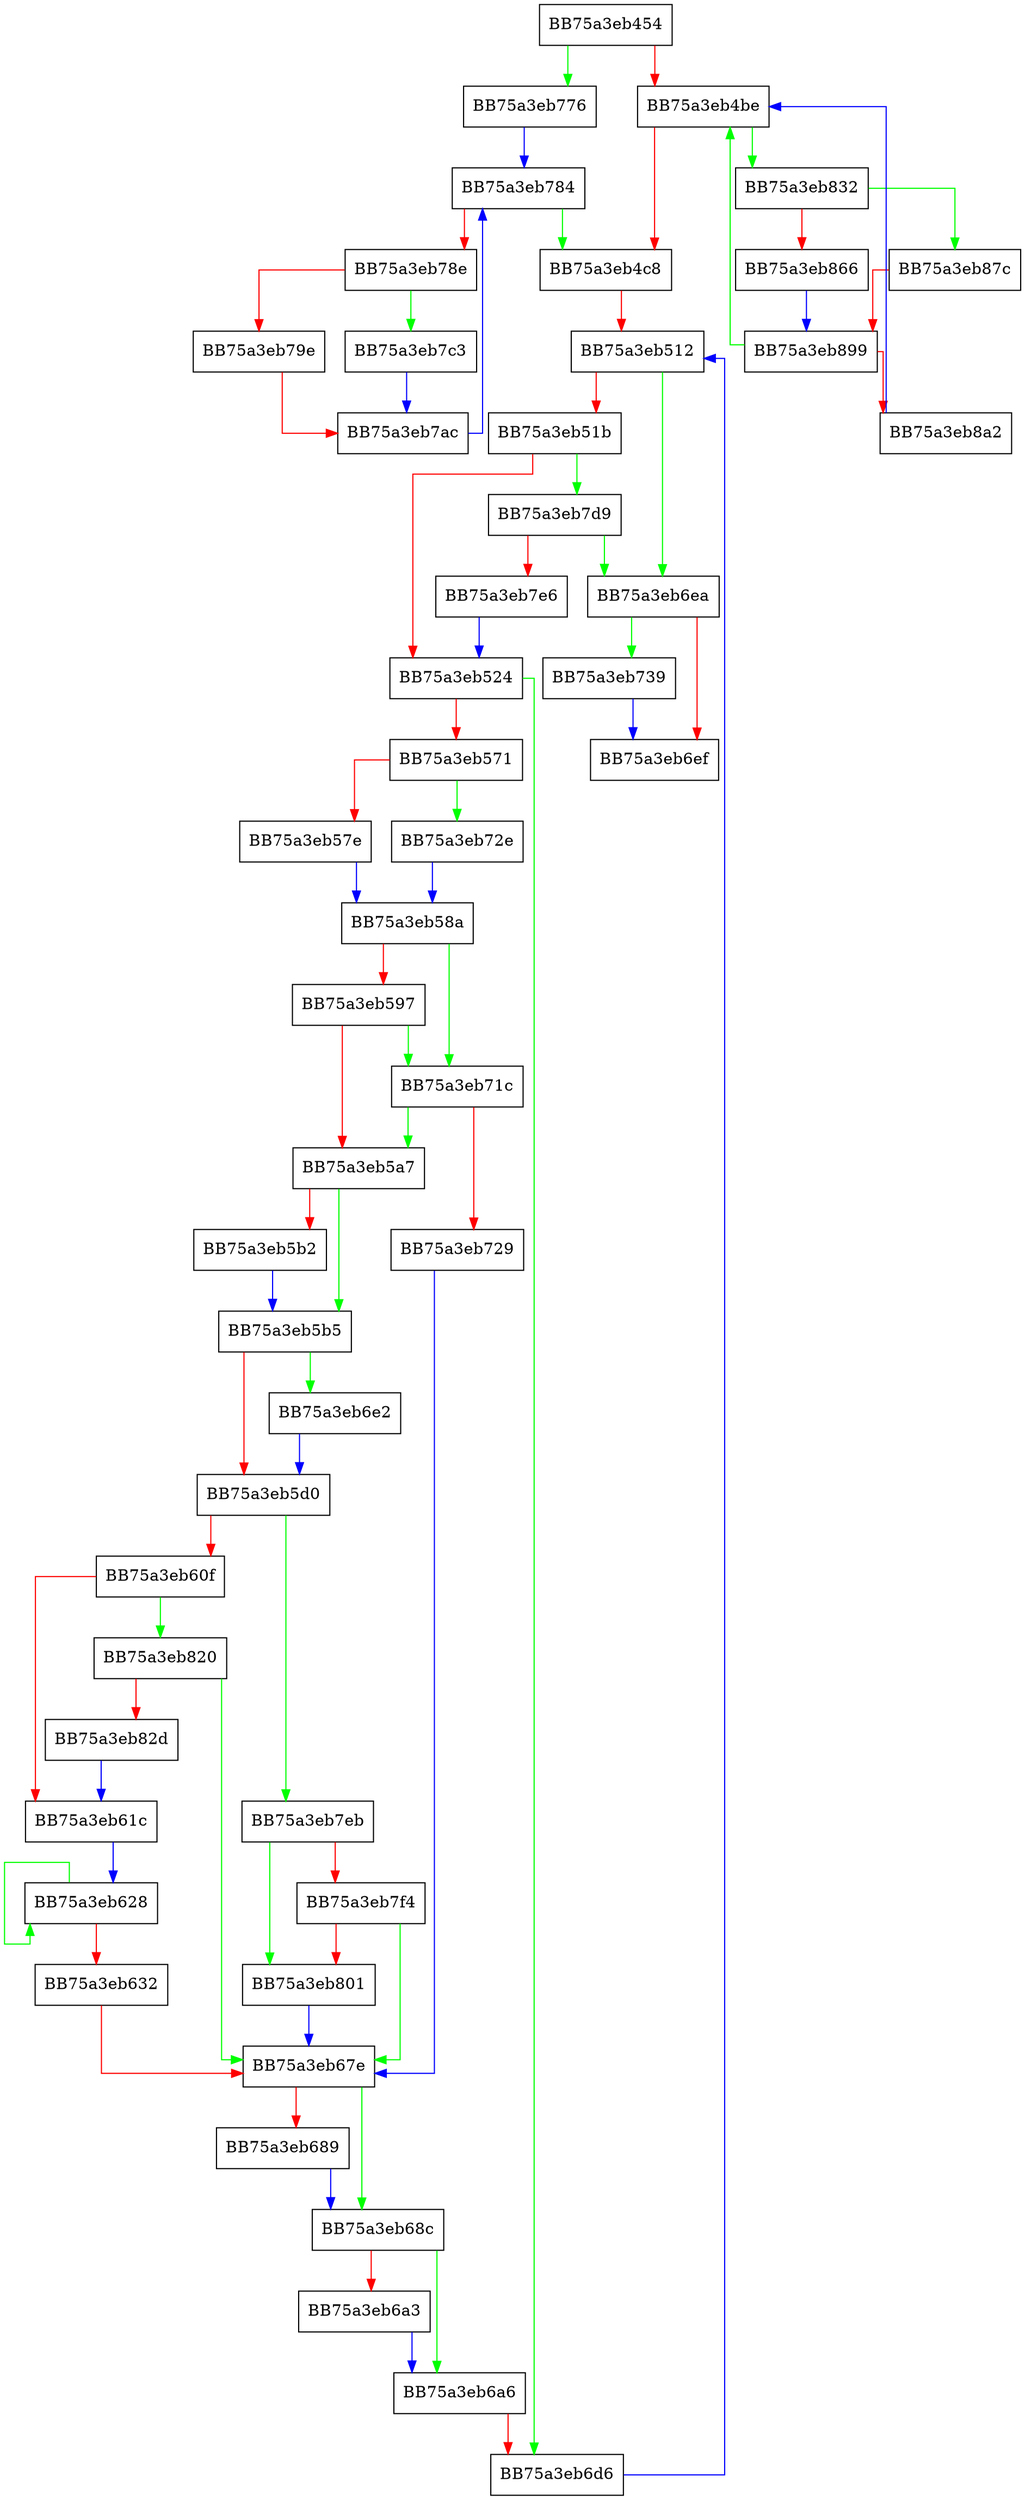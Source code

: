 digraph Flush {
  node [shape="box"];
  graph [splines=ortho];
  BB75a3eb454 -> BB75a3eb776 [color="green"];
  BB75a3eb454 -> BB75a3eb4be [color="red"];
  BB75a3eb4be -> BB75a3eb832 [color="green"];
  BB75a3eb4be -> BB75a3eb4c8 [color="red"];
  BB75a3eb4c8 -> BB75a3eb512 [color="red"];
  BB75a3eb512 -> BB75a3eb6ea [color="green"];
  BB75a3eb512 -> BB75a3eb51b [color="red"];
  BB75a3eb51b -> BB75a3eb7d9 [color="green"];
  BB75a3eb51b -> BB75a3eb524 [color="red"];
  BB75a3eb524 -> BB75a3eb6d6 [color="green"];
  BB75a3eb524 -> BB75a3eb571 [color="red"];
  BB75a3eb571 -> BB75a3eb72e [color="green"];
  BB75a3eb571 -> BB75a3eb57e [color="red"];
  BB75a3eb57e -> BB75a3eb58a [color="blue"];
  BB75a3eb58a -> BB75a3eb71c [color="green"];
  BB75a3eb58a -> BB75a3eb597 [color="red"];
  BB75a3eb597 -> BB75a3eb71c [color="green"];
  BB75a3eb597 -> BB75a3eb5a7 [color="red"];
  BB75a3eb5a7 -> BB75a3eb5b5 [color="green"];
  BB75a3eb5a7 -> BB75a3eb5b2 [color="red"];
  BB75a3eb5b2 -> BB75a3eb5b5 [color="blue"];
  BB75a3eb5b5 -> BB75a3eb6e2 [color="green"];
  BB75a3eb5b5 -> BB75a3eb5d0 [color="red"];
  BB75a3eb5d0 -> BB75a3eb7eb [color="green"];
  BB75a3eb5d0 -> BB75a3eb60f [color="red"];
  BB75a3eb60f -> BB75a3eb820 [color="green"];
  BB75a3eb60f -> BB75a3eb61c [color="red"];
  BB75a3eb61c -> BB75a3eb628 [color="blue"];
  BB75a3eb628 -> BB75a3eb628 [color="green"];
  BB75a3eb628 -> BB75a3eb632 [color="red"];
  BB75a3eb632 -> BB75a3eb67e [color="red"];
  BB75a3eb67e -> BB75a3eb68c [color="green"];
  BB75a3eb67e -> BB75a3eb689 [color="red"];
  BB75a3eb689 -> BB75a3eb68c [color="blue"];
  BB75a3eb68c -> BB75a3eb6a6 [color="green"];
  BB75a3eb68c -> BB75a3eb6a3 [color="red"];
  BB75a3eb6a3 -> BB75a3eb6a6 [color="blue"];
  BB75a3eb6a6 -> BB75a3eb6d6 [color="red"];
  BB75a3eb6d6 -> BB75a3eb512 [color="blue"];
  BB75a3eb6e2 -> BB75a3eb5d0 [color="blue"];
  BB75a3eb6ea -> BB75a3eb739 [color="green"];
  BB75a3eb6ea -> BB75a3eb6ef [color="red"];
  BB75a3eb71c -> BB75a3eb5a7 [color="green"];
  BB75a3eb71c -> BB75a3eb729 [color="red"];
  BB75a3eb729 -> BB75a3eb67e [color="blue"];
  BB75a3eb72e -> BB75a3eb58a [color="blue"];
  BB75a3eb739 -> BB75a3eb6ef [color="blue"];
  BB75a3eb776 -> BB75a3eb784 [color="blue"];
  BB75a3eb784 -> BB75a3eb4c8 [color="green"];
  BB75a3eb784 -> BB75a3eb78e [color="red"];
  BB75a3eb78e -> BB75a3eb7c3 [color="green"];
  BB75a3eb78e -> BB75a3eb79e [color="red"];
  BB75a3eb79e -> BB75a3eb7ac [color="red"];
  BB75a3eb7ac -> BB75a3eb784 [color="blue"];
  BB75a3eb7c3 -> BB75a3eb7ac [color="blue"];
  BB75a3eb7d9 -> BB75a3eb6ea [color="green"];
  BB75a3eb7d9 -> BB75a3eb7e6 [color="red"];
  BB75a3eb7e6 -> BB75a3eb524 [color="blue"];
  BB75a3eb7eb -> BB75a3eb801 [color="green"];
  BB75a3eb7eb -> BB75a3eb7f4 [color="red"];
  BB75a3eb7f4 -> BB75a3eb67e [color="green"];
  BB75a3eb7f4 -> BB75a3eb801 [color="red"];
  BB75a3eb801 -> BB75a3eb67e [color="blue"];
  BB75a3eb820 -> BB75a3eb67e [color="green"];
  BB75a3eb820 -> BB75a3eb82d [color="red"];
  BB75a3eb82d -> BB75a3eb61c [color="blue"];
  BB75a3eb832 -> BB75a3eb87c [color="green"];
  BB75a3eb832 -> BB75a3eb866 [color="red"];
  BB75a3eb866 -> BB75a3eb899 [color="blue"];
  BB75a3eb87c -> BB75a3eb899 [color="red"];
  BB75a3eb899 -> BB75a3eb4be [color="green"];
  BB75a3eb899 -> BB75a3eb8a2 [color="red"];
  BB75a3eb8a2 -> BB75a3eb4be [color="blue"];
}